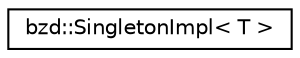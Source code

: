 digraph "Graphical Class Hierarchy"
{
  edge [fontname="Helvetica",fontsize="10",labelfontname="Helvetica",labelfontsize="10"];
  node [fontname="Helvetica",fontsize="10",shape=record];
  rankdir="LR";
  Node0 [label="bzd::SingletonImpl\< T \>",height=0.2,width=0.4,color="black", fillcolor="white", style="filled",URL="$classbzd_1_1SingletonImpl.html"];
}

